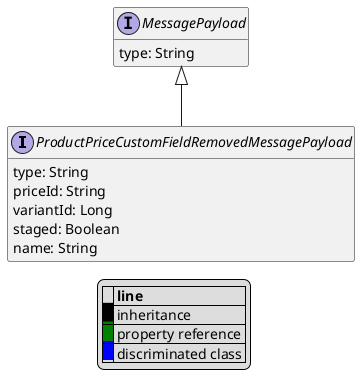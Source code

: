 @startuml

hide empty fields
hide empty methods
legend
|= |= line |
|<back:black>   </back>| inheritance |
|<back:green>   </back>| property reference |
|<back:blue>   </back>| discriminated class |
endlegend
interface ProductPriceCustomFieldRemovedMessagePayload [[ProductPriceCustomFieldRemovedMessagePayload.svg]] extends MessagePayload {
    type: String
    priceId: String
    variantId: Long
    staged: Boolean
    name: String
}
interface MessagePayload [[MessagePayload.svg]]  {
    type: String
}





@enduml
